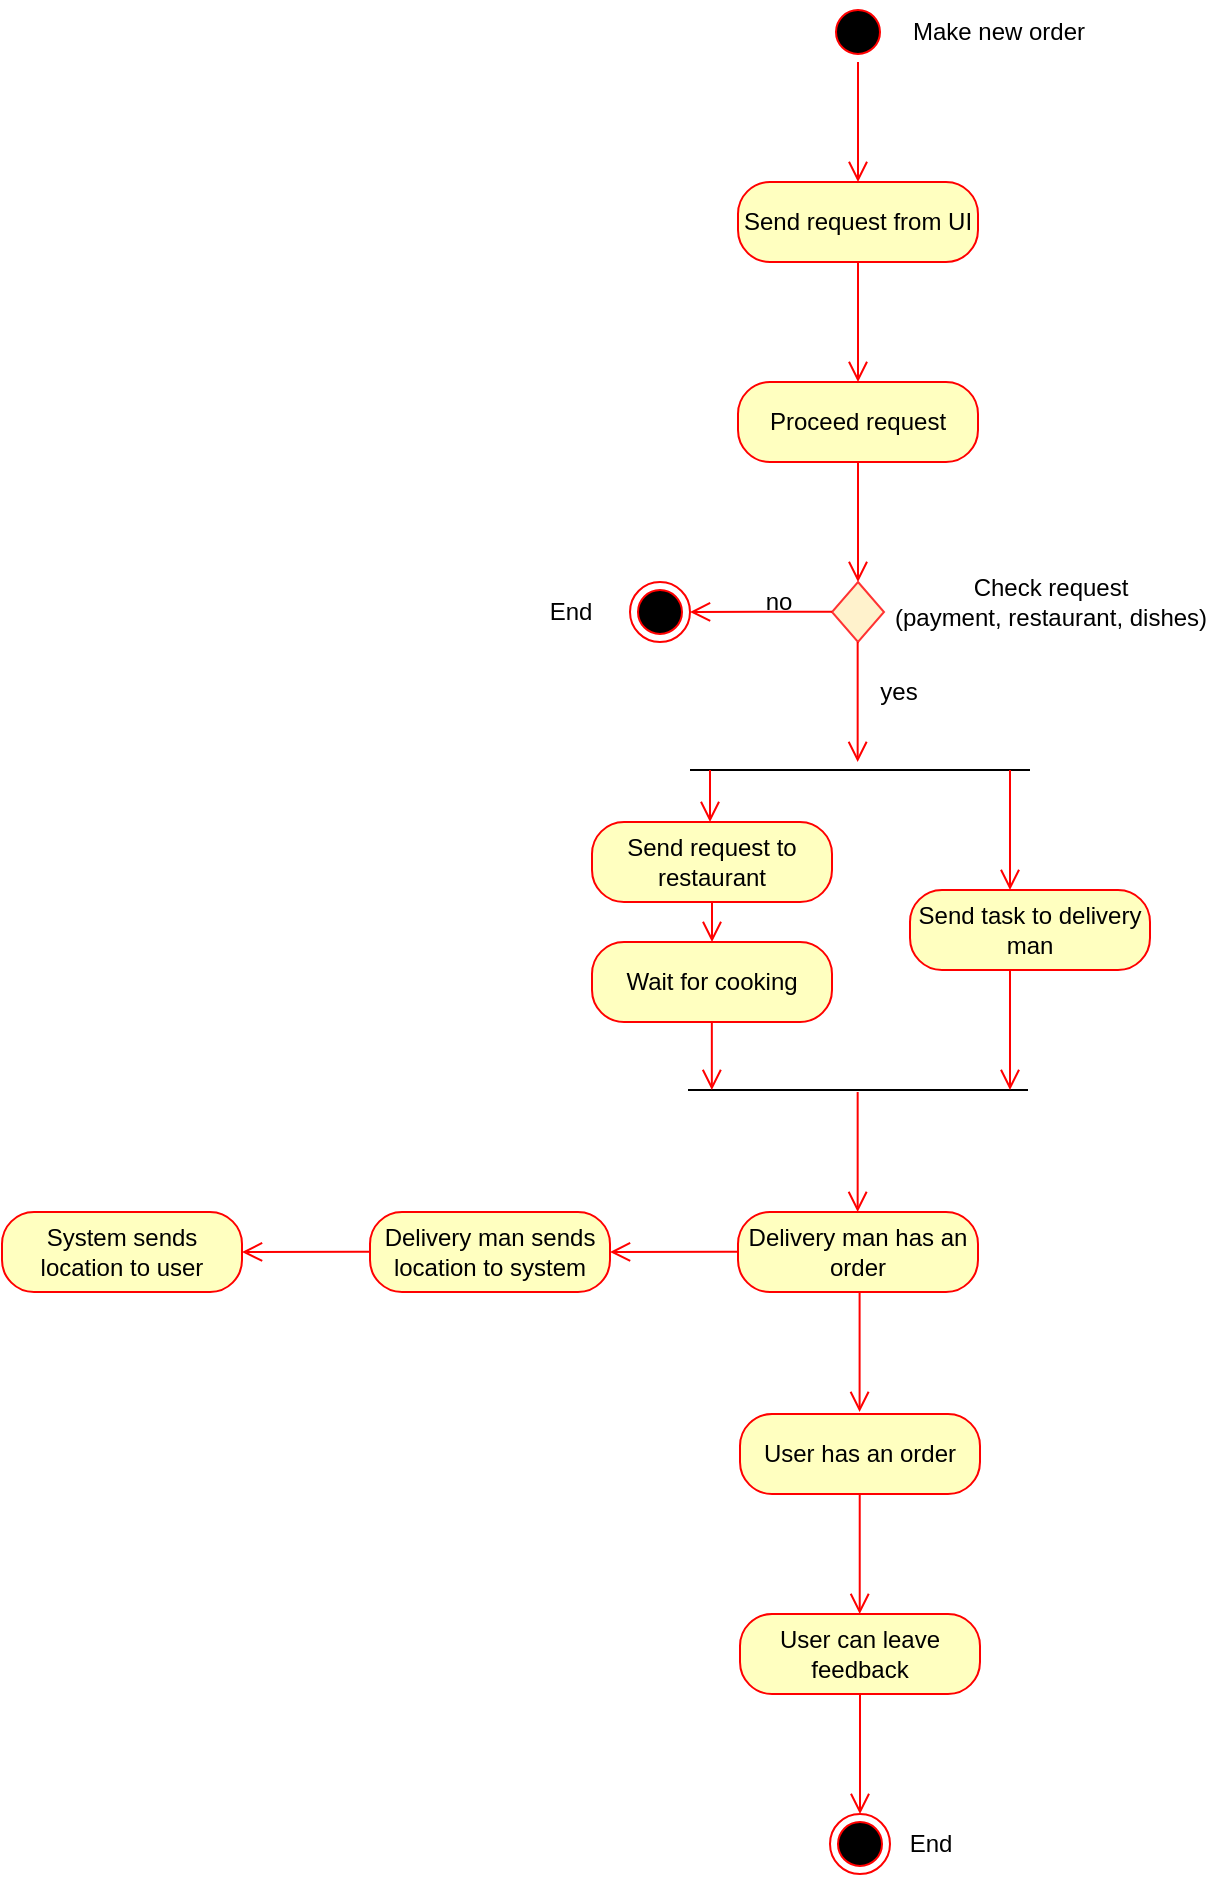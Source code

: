 <mxfile version="20.5.1" type="github">
  <diagram id="K1BYs1deq_xjFGFmcUql" name="Страница 1">
    <mxGraphModel dx="2248" dy="796" grid="1" gridSize="10" guides="1" tooltips="1" connect="1" arrows="1" fold="1" page="1" pageScale="1" pageWidth="827" pageHeight="1169" math="0" shadow="0">
      <root>
        <mxCell id="0" />
        <mxCell id="1" parent="0" />
        <mxCell id="p2rlZ6ew7D3GVYPKuv-W-1" value="" style="ellipse;html=1;shape=startState;fillColor=#000000;strokeColor=#ff0000;" parent="1" vertex="1">
          <mxGeometry x="399" y="10" width="30" height="30" as="geometry" />
        </mxCell>
        <mxCell id="p2rlZ6ew7D3GVYPKuv-W-2" value="" style="edgeStyle=orthogonalEdgeStyle;html=1;verticalAlign=bottom;endArrow=open;endSize=8;strokeColor=#ff0000;rounded=0;" parent="1" source="p2rlZ6ew7D3GVYPKuv-W-1" edge="1">
          <mxGeometry relative="1" as="geometry">
            <mxPoint x="414" y="100" as="targetPoint" />
          </mxGeometry>
        </mxCell>
        <mxCell id="p2rlZ6ew7D3GVYPKuv-W-3" value="Make new order" style="text;html=1;align=center;verticalAlign=middle;resizable=0;points=[];autosize=1;strokeColor=none;fillColor=none;" parent="1" vertex="1">
          <mxGeometry x="429" y="10" width="110" height="30" as="geometry" />
        </mxCell>
        <mxCell id="p2rlZ6ew7D3GVYPKuv-W-4" value="Send request from UI" style="rounded=1;whiteSpace=wrap;html=1;arcSize=40;fontColor=#000000;fillColor=#ffffc0;strokeColor=#ff0000;" parent="1" vertex="1">
          <mxGeometry x="354" y="100" width="120" height="40" as="geometry" />
        </mxCell>
        <mxCell id="p2rlZ6ew7D3GVYPKuv-W-5" value="" style="edgeStyle=orthogonalEdgeStyle;html=1;verticalAlign=bottom;endArrow=open;endSize=8;strokeColor=#ff0000;rounded=0;" parent="1" source="p2rlZ6ew7D3GVYPKuv-W-4" edge="1">
          <mxGeometry relative="1" as="geometry">
            <mxPoint x="414" y="200" as="targetPoint" />
          </mxGeometry>
        </mxCell>
        <mxCell id="p2rlZ6ew7D3GVYPKuv-W-6" value="Proceed request" style="rounded=1;whiteSpace=wrap;html=1;arcSize=40;fontColor=#000000;fillColor=#ffffc0;strokeColor=#ff0000;" parent="1" vertex="1">
          <mxGeometry x="354" y="200" width="120" height="40" as="geometry" />
        </mxCell>
        <mxCell id="p2rlZ6ew7D3GVYPKuv-W-7" value="" style="edgeStyle=orthogonalEdgeStyle;html=1;verticalAlign=bottom;endArrow=open;endSize=8;strokeColor=#ff0000;rounded=0;" parent="1" source="p2rlZ6ew7D3GVYPKuv-W-6" edge="1">
          <mxGeometry relative="1" as="geometry">
            <mxPoint x="414" y="300" as="targetPoint" />
          </mxGeometry>
        </mxCell>
        <mxCell id="p2rlZ6ew7D3GVYPKuv-W-11" value="" style="rhombus;whiteSpace=wrap;html=1;fillColor=#fff2cc;strokeColor=#FF3333;" parent="1" vertex="1">
          <mxGeometry x="401" y="300" width="26" height="30" as="geometry" />
        </mxCell>
        <mxCell id="p2rlZ6ew7D3GVYPKuv-W-12" value="Check request &lt;br&gt;(payment, restaurant, dishes)" style="text;html=1;align=center;verticalAlign=middle;resizable=0;points=[];autosize=1;strokeColor=none;fillColor=none;" parent="1" vertex="1">
          <mxGeometry x="420" y="290" width="180" height="40" as="geometry" />
        </mxCell>
        <mxCell id="p2rlZ6ew7D3GVYPKuv-W-13" value="" style="edgeStyle=orthogonalEdgeStyle;html=1;verticalAlign=bottom;endArrow=open;endSize=8;strokeColor=#ff0000;rounded=0;" parent="1" edge="1">
          <mxGeometry relative="1" as="geometry">
            <mxPoint x="330" y="315" as="targetPoint" />
            <mxPoint x="401" y="314.9" as="sourcePoint" />
            <Array as="points">
              <mxPoint x="366" y="315" />
              <mxPoint x="330" y="315" />
            </Array>
          </mxGeometry>
        </mxCell>
        <mxCell id="p2rlZ6ew7D3GVYPKuv-W-14" value="no" style="text;html=1;align=center;verticalAlign=middle;resizable=0;points=[];autosize=1;strokeColor=none;fillColor=none;" parent="1" vertex="1">
          <mxGeometry x="354" y="295" width="40" height="30" as="geometry" />
        </mxCell>
        <mxCell id="p2rlZ6ew7D3GVYPKuv-W-15" value="" style="ellipse;html=1;shape=endState;fillColor=#000000;strokeColor=#ff0000;" parent="1" vertex="1">
          <mxGeometry x="300" y="300" width="30" height="30" as="geometry" />
        </mxCell>
        <mxCell id="p2rlZ6ew7D3GVYPKuv-W-16" value="Send request to restaurant" style="rounded=1;whiteSpace=wrap;html=1;arcSize=40;fontColor=#000000;fillColor=#ffffc0;strokeColor=#ff0000;" parent="1" vertex="1">
          <mxGeometry x="281" y="420" width="120" height="40" as="geometry" />
        </mxCell>
        <mxCell id="p2rlZ6ew7D3GVYPKuv-W-17" value="" style="edgeStyle=orthogonalEdgeStyle;html=1;verticalAlign=bottom;endArrow=open;endSize=8;strokeColor=#ff0000;rounded=0;" parent="1" edge="1">
          <mxGeometry relative="1" as="geometry">
            <mxPoint x="413.83" y="390" as="targetPoint" />
            <mxPoint x="413.83" y="330" as="sourcePoint" />
          </mxGeometry>
        </mxCell>
        <mxCell id="p2rlZ6ew7D3GVYPKuv-W-18" value="yes" style="text;html=1;align=center;verticalAlign=middle;resizable=0;points=[];autosize=1;strokeColor=none;fillColor=none;" parent="1" vertex="1">
          <mxGeometry x="414" y="340" width="40" height="30" as="geometry" />
        </mxCell>
        <mxCell id="p2rlZ6ew7D3GVYPKuv-W-22" value="" style="line;strokeWidth=1;fillColor=none;align=left;verticalAlign=middle;spacingTop=-1;spacingLeft=3;spacingRight=3;rotatable=0;labelPosition=right;points=[];portConstraint=eastwest;strokeColor=inherit;" parent="1" vertex="1">
          <mxGeometry x="330" y="390" width="170" height="8" as="geometry" />
        </mxCell>
        <mxCell id="p2rlZ6ew7D3GVYPKuv-W-24" value="" style="edgeStyle=orthogonalEdgeStyle;html=1;verticalAlign=bottom;endArrow=open;endSize=8;strokeColor=#ff0000;rounded=0;" parent="1" edge="1">
          <mxGeometry relative="1" as="geometry">
            <mxPoint x="340" y="420" as="targetPoint" />
            <mxPoint x="340.0" y="394" as="sourcePoint" />
            <Array as="points">
              <mxPoint x="340" y="420" />
            </Array>
          </mxGeometry>
        </mxCell>
        <mxCell id="p2rlZ6ew7D3GVYPKuv-W-25" value="" style="edgeStyle=orthogonalEdgeStyle;html=1;verticalAlign=bottom;endArrow=open;endSize=8;strokeColor=#ff0000;rounded=0;" parent="1" edge="1">
          <mxGeometry relative="1" as="geometry">
            <mxPoint x="490" y="454" as="targetPoint" />
            <mxPoint x="490" y="394" as="sourcePoint" />
          </mxGeometry>
        </mxCell>
        <mxCell id="p2rlZ6ew7D3GVYPKuv-W-26" value="Send task to delivery man" style="rounded=1;whiteSpace=wrap;html=1;arcSize=40;fontColor=#000000;fillColor=#ffffc0;strokeColor=#ff0000;" parent="1" vertex="1">
          <mxGeometry x="440" y="454" width="120" height="40" as="geometry" />
        </mxCell>
        <mxCell id="p2rlZ6ew7D3GVYPKuv-W-29" value="" style="line;strokeWidth=1;fillColor=none;align=left;verticalAlign=middle;spacingTop=-1;spacingLeft=3;spacingRight=3;rotatable=0;labelPosition=right;points=[];portConstraint=eastwest;strokeColor=inherit;" parent="1" vertex="1">
          <mxGeometry x="329" y="550" width="170" height="8" as="geometry" />
        </mxCell>
        <mxCell id="p2rlZ6ew7D3GVYPKuv-W-30" value="" style="edgeStyle=orthogonalEdgeStyle;html=1;verticalAlign=bottom;endArrow=open;endSize=8;strokeColor=#ff0000;rounded=0;" parent="1" edge="1">
          <mxGeometry relative="1" as="geometry">
            <mxPoint x="490" y="554" as="targetPoint" />
            <mxPoint x="490" y="494" as="sourcePoint" />
          </mxGeometry>
        </mxCell>
        <mxCell id="p2rlZ6ew7D3GVYPKuv-W-31" value="" style="edgeStyle=orthogonalEdgeStyle;html=1;verticalAlign=bottom;endArrow=open;endSize=8;strokeColor=#ff0000;rounded=0;" parent="1" edge="1">
          <mxGeometry relative="1" as="geometry">
            <mxPoint x="413.83" y="615" as="targetPoint" />
            <mxPoint x="413.83" y="555" as="sourcePoint" />
          </mxGeometry>
        </mxCell>
        <mxCell id="p2rlZ6ew7D3GVYPKuv-W-32" value="Delivery man has an order" style="rounded=1;whiteSpace=wrap;html=1;arcSize=40;fontColor=#000000;fillColor=#ffffc0;strokeColor=#ff0000;" parent="1" vertex="1">
          <mxGeometry x="354" y="615" width="120" height="40" as="geometry" />
        </mxCell>
        <mxCell id="p2rlZ6ew7D3GVYPKuv-W-33" value="" style="edgeStyle=orthogonalEdgeStyle;html=1;verticalAlign=bottom;endArrow=open;endSize=8;strokeColor=#ff0000;rounded=0;" parent="1" edge="1">
          <mxGeometry relative="1" as="geometry">
            <mxPoint x="414.8" y="715" as="targetPoint" />
            <mxPoint x="414.8" y="655" as="sourcePoint" />
          </mxGeometry>
        </mxCell>
        <mxCell id="p2rlZ6ew7D3GVYPKuv-W-39" value="User has an order" style="rounded=1;whiteSpace=wrap;html=1;arcSize=40;fontColor=#000000;fillColor=#ffffc0;strokeColor=#ff0000;" parent="1" vertex="1">
          <mxGeometry x="355" y="716" width="120" height="40" as="geometry" />
        </mxCell>
        <mxCell id="p2rlZ6ew7D3GVYPKuv-W-40" value="" style="edgeStyle=orthogonalEdgeStyle;html=1;verticalAlign=bottom;endArrow=open;endSize=8;strokeColor=#ff0000;rounded=0;" parent="1" edge="1">
          <mxGeometry relative="1" as="geometry">
            <mxPoint x="414.86" y="816" as="targetPoint" />
            <mxPoint x="414.86" y="756" as="sourcePoint" />
          </mxGeometry>
        </mxCell>
        <mxCell id="p2rlZ6ew7D3GVYPKuv-W-41" value="" style="ellipse;html=1;shape=endState;fillColor=#000000;strokeColor=#ff0000;" parent="1" vertex="1">
          <mxGeometry x="400" y="916" width="30" height="30" as="geometry" />
        </mxCell>
        <mxCell id="p2rlZ6ew7D3GVYPKuv-W-42" value="End" style="text;html=1;align=center;verticalAlign=middle;resizable=0;points=[];autosize=1;strokeColor=none;fillColor=none;" parent="1" vertex="1">
          <mxGeometry x="430" y="916" width="40" height="30" as="geometry" />
        </mxCell>
        <mxCell id="p2rlZ6ew7D3GVYPKuv-W-43" value="End" style="text;html=1;align=center;verticalAlign=middle;resizable=0;points=[];autosize=1;strokeColor=none;fillColor=none;" parent="1" vertex="1">
          <mxGeometry x="250" y="300" width="40" height="30" as="geometry" />
        </mxCell>
        <mxCell id="mpTAFoMzt-DxEwb5MOuE-3" value="" style="edgeStyle=orthogonalEdgeStyle;html=1;verticalAlign=bottom;endArrow=open;endSize=8;strokeColor=#ff0000;rounded=0;entryX=1;entryY=0.5;entryDx=0;entryDy=0;" edge="1" parent="1" target="mpTAFoMzt-DxEwb5MOuE-4">
          <mxGeometry relative="1" as="geometry">
            <mxPoint x="310" y="635" as="targetPoint" />
            <mxPoint x="354" y="634.9" as="sourcePoint" />
            <Array as="points">
              <mxPoint x="348" y="635" />
            </Array>
          </mxGeometry>
        </mxCell>
        <mxCell id="mpTAFoMzt-DxEwb5MOuE-4" value="Delivery man sends location to system" style="rounded=1;whiteSpace=wrap;html=1;arcSize=40;fontColor=#000000;fillColor=#ffffc0;strokeColor=#ff0000;" vertex="1" parent="1">
          <mxGeometry x="170" y="615" width="120" height="40" as="geometry" />
        </mxCell>
        <mxCell id="mpTAFoMzt-DxEwb5MOuE-5" value="System sends location to user" style="rounded=1;whiteSpace=wrap;html=1;arcSize=40;fontColor=#000000;fillColor=#ffffc0;strokeColor=#ff0000;" vertex="1" parent="1">
          <mxGeometry x="-14" y="615" width="120" height="40" as="geometry" />
        </mxCell>
        <mxCell id="mpTAFoMzt-DxEwb5MOuE-6" value="" style="edgeStyle=orthogonalEdgeStyle;html=1;verticalAlign=bottom;endArrow=open;endSize=8;strokeColor=#ff0000;rounded=0;entryX=1;entryY=0.5;entryDx=0;entryDy=0;" edge="1" parent="1" target="mpTAFoMzt-DxEwb5MOuE-5">
          <mxGeometry relative="1" as="geometry">
            <mxPoint x="110" y="635" as="targetPoint" />
            <mxPoint x="170" y="634.92" as="sourcePoint" />
            <Array as="points">
              <mxPoint x="164" y="635" />
            </Array>
          </mxGeometry>
        </mxCell>
        <mxCell id="mpTAFoMzt-DxEwb5MOuE-8" value="" style="edgeStyle=orthogonalEdgeStyle;html=1;verticalAlign=bottom;endArrow=open;endSize=8;strokeColor=#ff0000;rounded=0;" edge="1" parent="1">
          <mxGeometry relative="1" as="geometry">
            <mxPoint x="340.92" y="554" as="targetPoint" />
            <mxPoint x="340.92" y="518" as="sourcePoint" />
          </mxGeometry>
        </mxCell>
        <mxCell id="mpTAFoMzt-DxEwb5MOuE-9" value="Wait for cooking" style="rounded=1;whiteSpace=wrap;html=1;arcSize=40;fontColor=#000000;fillColor=#ffffc0;strokeColor=#ff0000;" vertex="1" parent="1">
          <mxGeometry x="281" y="480" width="120" height="40" as="geometry" />
        </mxCell>
        <mxCell id="mpTAFoMzt-DxEwb5MOuE-10" value="" style="edgeStyle=orthogonalEdgeStyle;html=1;verticalAlign=bottom;endArrow=open;endSize=8;strokeColor=#ff0000;rounded=0;" edge="1" parent="1">
          <mxGeometry relative="1" as="geometry">
            <mxPoint x="340.97" y="480" as="targetPoint" />
            <mxPoint x="341" y="460" as="sourcePoint" />
            <Array as="points">
              <mxPoint x="340.97" y="480" />
            </Array>
          </mxGeometry>
        </mxCell>
        <mxCell id="mpTAFoMzt-DxEwb5MOuE-11" value="User can leave feedback" style="rounded=1;whiteSpace=wrap;html=1;arcSize=40;fontColor=#000000;fillColor=#ffffc0;strokeColor=#ff0000;" vertex="1" parent="1">
          <mxGeometry x="355" y="816" width="120" height="40" as="geometry" />
        </mxCell>
        <mxCell id="mpTAFoMzt-DxEwb5MOuE-12" value="" style="edgeStyle=orthogonalEdgeStyle;html=1;verticalAlign=bottom;endArrow=open;endSize=8;strokeColor=#ff0000;rounded=0;" edge="1" source="mpTAFoMzt-DxEwb5MOuE-11" parent="1">
          <mxGeometry relative="1" as="geometry">
            <mxPoint x="415" y="916" as="targetPoint" />
          </mxGeometry>
        </mxCell>
      </root>
    </mxGraphModel>
  </diagram>
</mxfile>
